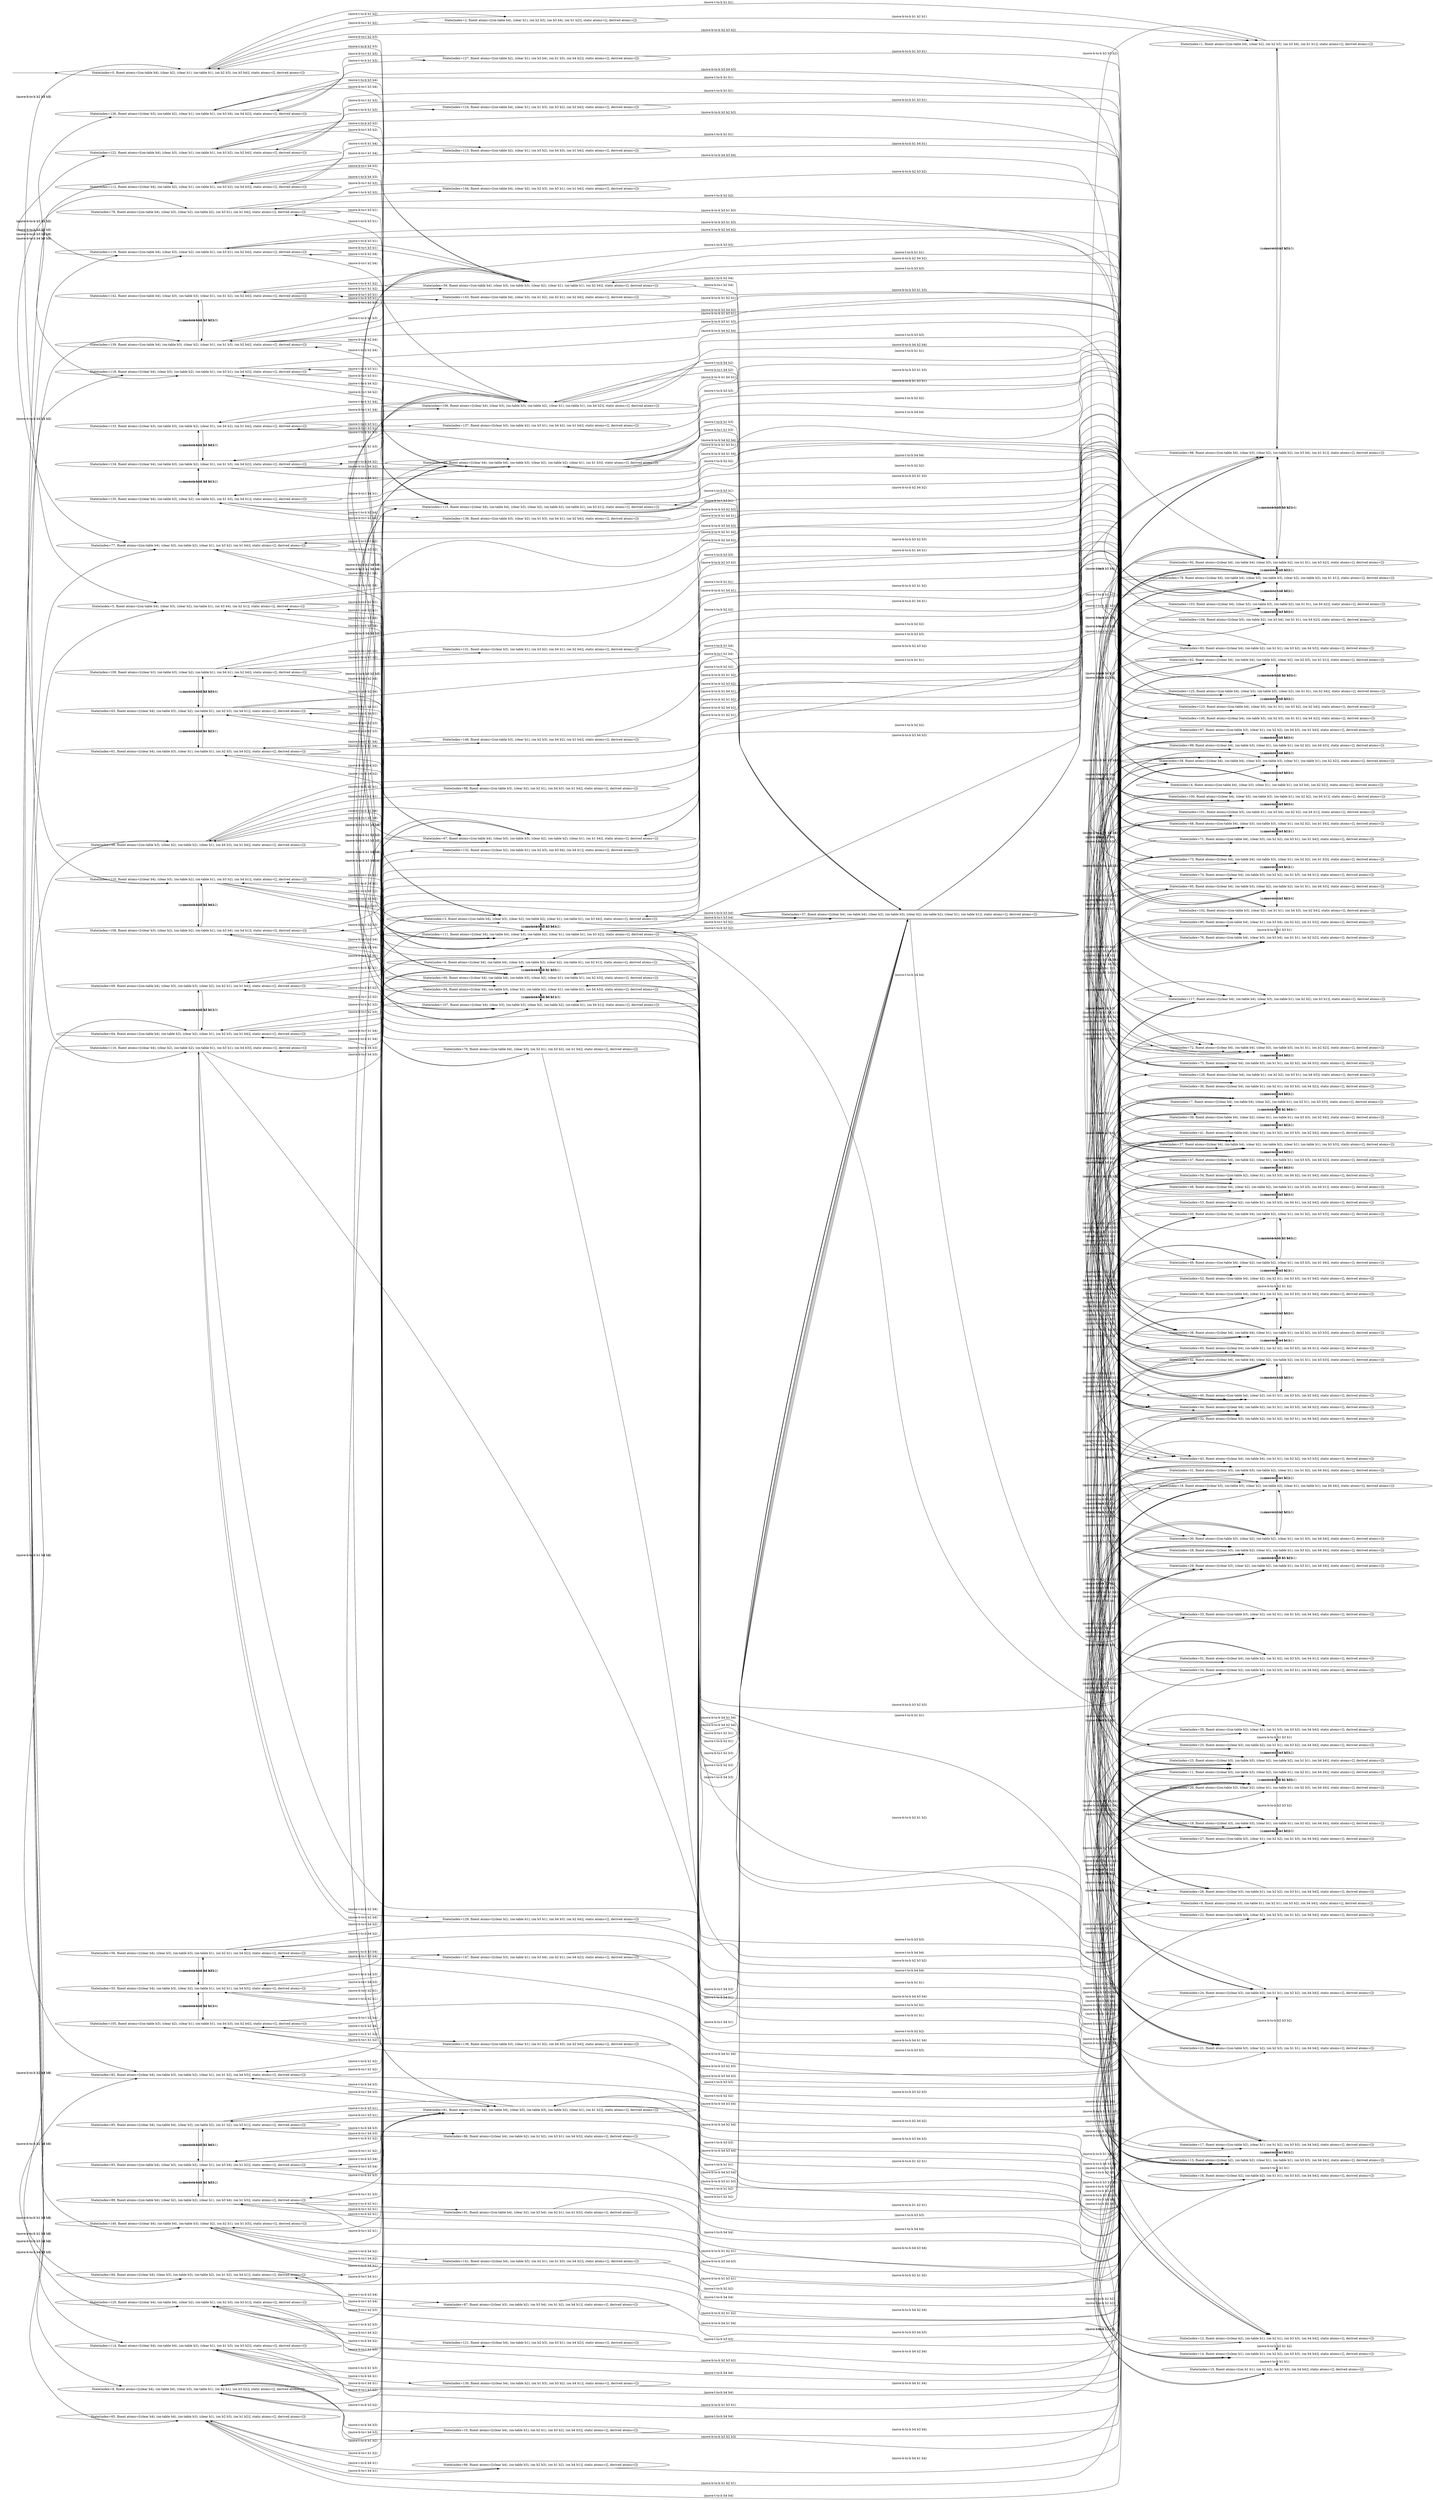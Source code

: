 digraph {
rankdir="LR"
s0[label="State(index=0, fluent atoms=[(on-table b4), (clear b2), (clear b1), (on-table b1), (on b2 b3), (on b3 b4)], static atoms=[], derived atoms=[])"]
s1[label="State(index=1, fluent atoms=[(on-table b4), (clear b2), (on b2 b3), (on b3 b4), (on b1 b1)], static atoms=[], derived atoms=[])"]
s2[label="State(index=2, fluent atoms=[(on-table b4), (clear b1), (on b2 b3), (on b3 b4), (on b1 b2)], static atoms=[], derived atoms=[])"]
s3[label="State(index=3, fluent atoms=[(on-table b4), (clear b3), (clear b2), (on-table b2), (clear b1), (on-table b1), (on b3 b4)], static atoms=[], derived atoms=[])"]
s4[label="State(index=4, fluent atoms=[(on-table b4), (clear b3), (clear b1), (on-table b1), (on b3 b4), (on b2 b2)], static atoms=[], derived atoms=[])"]
s5[label="State(index=5, fluent atoms=[(on-table b4), (clear b3), (clear b2), (on-table b1), (on b3 b4), (on b2 b1)], static atoms=[], derived atoms=[])"]
s6[label="State(index=6, fluent atoms=[(clear b4), (on-table b4), (clear b3), (on-table b3), (clear b2), (on-table b1), (on b2 b1)], static atoms=[], derived atoms=[])"]
s7[label="State(index=7, fluent atoms=[(clear b4), (on-table b4), (clear b2), (on-table b1), (on b2 b1), (on b3 b3)], static atoms=[], derived atoms=[])"]
s8[label="State(index=8, fluent atoms=[(clear b4), (on-table b4), (clear b3), (on-table b1), (on b2 b1), (on b3 b2)], static atoms=[], derived atoms=[])"]
s9[label="State(index=9, fluent atoms=[(clear b3), (on-table b1), (on b2 b1), (on b3 b2), (on b4 b4)], static atoms=[], derived atoms=[])"]
s10[label="State(index=10, fluent atoms=[(clear b4), (on-table b1), (on b2 b1), (on b3 b2), (on b4 b3)], static atoms=[], derived atoms=[])"]
s11[label="State(index=11, fluent atoms=[(clear b3), (on-table b3), (clear b2), (on-table b1), (on b2 b1), (on b4 b4)], static atoms=[], derived atoms=[])"]
s12[label="State(index=12, fluent atoms=[(clear b2), (on-table b1), (on b2 b1), (on b3 b3), (on b4 b4)], static atoms=[], derived atoms=[])"]
s13[label="State(index=13, fluent atoms=[(clear b2), (on-table b2), (clear b1), (on-table b1), (on b3 b3), (on b4 b4)], static atoms=[], derived atoms=[])"]
s14[label="State(index=14, fluent atoms=[(clear b1), (on-table b1), (on b2 b2), (on b3 b3), (on b4 b4)], static atoms=[], derived atoms=[])"]
s15[label="State(index=15, fluent atoms=[(on b1 b1), (on b2 b2), (on b3 b3), (on b4 b4)], static atoms=[], derived atoms=[])"]
s16[label="State(index=16, fluent atoms=[(clear b2), (on-table b2), (on b1 b1), (on b3 b3), (on b4 b4)], static atoms=[], derived atoms=[])"]
s17[label="State(index=17, fluent atoms=[(on-table b2), (clear b1), (on b1 b2), (on b3 b3), (on b4 b4)], static atoms=[], derived atoms=[])"]
s18[label="State(index=18, fluent atoms=[(clear b3), (on-table b3), (clear b2), (on-table b2), (clear b1), (on-table b1), (on b4 b4)], static atoms=[], derived atoms=[])"]
s19[label="State(index=19, fluent atoms=[(clear b3), (on-table b3), (clear b1), (on-table b1), (on b2 b2), (on b4 b4)], static atoms=[], derived atoms=[])"]
s20[label="State(index=20, fluent atoms=[(on-table b3), (clear b2), (clear b1), (on-table b1), (on b2 b3), (on b4 b4)], static atoms=[], derived atoms=[])"]
s21[label="State(index=21, fluent atoms=[(on-table b3), (clear b2), (on b2 b3), (on b1 b1), (on b4 b4)], static atoms=[], derived atoms=[])"]
s22[label="State(index=22, fluent atoms=[(on-table b3), (clear b1), (on b2 b3), (on b1 b2), (on b4 b4)], static atoms=[], derived atoms=[])"]
s23[label="State(index=23, fluent atoms=[(clear b3), (on-table b3), (clear b2), (on-table b2), (on b1 b1), (on b4 b4)], static atoms=[], derived atoms=[])"]
s24[label="State(index=24, fluent atoms=[(clear b3), (on-table b3), (on b1 b1), (on b2 b2), (on b4 b4)], static atoms=[], derived atoms=[])"]
s25[label="State(index=25, fluent atoms=[(clear b3), (on-table b2), (on b1 b1), (on b3 b2), (on b4 b4)], static atoms=[], derived atoms=[])"]
s26[label="State(index=26, fluent atoms=[(clear b3), (on-table b1), (on b2 b2), (on b3 b1), (on b4 b4)], static atoms=[], derived atoms=[])"]
s27[label="State(index=27, fluent atoms=[(on-table b3), (clear b1), (on b2 b2), (on b1 b3), (on b4 b4)], static atoms=[], derived atoms=[])"]
s28[label="State(index=28, fluent atoms=[(clear b3), (on-table b2), (clear b1), (on-table b1), (on b3 b2), (on b4 b4)], static atoms=[], derived atoms=[])"]
s29[label="State(index=29, fluent atoms=[(clear b3), (clear b2), (on-table b2), (on-table b1), (on b3 b1), (on b4 b4)], static atoms=[], derived atoms=[])"]
s30[label="State(index=30, fluent atoms=[(on-table b3), (clear b2), (on-table b2), (clear b1), (on b1 b3), (on b4 b4)], static atoms=[], derived atoms=[])"]
s31[label="State(index=31, fluent atoms=[(clear b3), (on-table b3), (on-table b2), (clear b1), (on b1 b2), (on b4 b4)], static atoms=[], derived atoms=[])"]
s32[label="State(index=32, fluent atoms=[(clear b3), (on-table b2), (on b1 b2), (on b3 b1), (on b4 b4)], static atoms=[], derived atoms=[])"]
s33[label="State(index=33, fluent atoms=[(on-table b3), (clear b2), (on b2 b1), (on b1 b3), (on b4 b4)], static atoms=[], derived atoms=[])"]
s34[label="State(index=34, fluent atoms=[(clear b2), (on-table b1), (on b2 b3), (on b3 b1), (on b4 b4)], static atoms=[], derived atoms=[])"]
s35[label="State(index=35, fluent atoms=[(on-table b2), (clear b1), (on b1 b3), (on b3 b2), (on b4 b4)], static atoms=[], derived atoms=[])"]
s36[label="State(index=36, fluent atoms=[(clear b4), (on-table b1), (on b2 b1), (on b3 b3), (on b4 b2)], static atoms=[], derived atoms=[])"]
s37[label="State(index=37, fluent atoms=[(clear b4), (on-table b4), (clear b2), (on-table b2), (clear b1), (on-table b1), (on b3 b3)], static atoms=[], derived atoms=[])"]
s38[label="State(index=38, fluent atoms=[(clear b4), (on-table b4), (clear b1), (on-table b1), (on b2 b2), (on b3 b3)], static atoms=[], derived atoms=[])"]
s39[label="State(index=39, fluent atoms=[(on-table b4), (clear b2), (clear b1), (on-table b1), (on b3 b3), (on b2 b4)], static atoms=[], derived atoms=[])"]
s40[label="State(index=40, fluent atoms=[(on-table b4), (clear b2), (on b1 b1), (on b3 b3), (on b2 b4)], static atoms=[], derived atoms=[])"]
s41[label="State(index=41, fluent atoms=[(on-table b4), (clear b1), (on b1 b2), (on b3 b3), (on b2 b4)], static atoms=[], derived atoms=[])"]
s42[label="State(index=42, fluent atoms=[(clear b4), (on-table b4), (clear b2), (on-table b2), (on b1 b1), (on b3 b3)], static atoms=[], derived atoms=[])"]
s43[label="State(index=43, fluent atoms=[(clear b4), (on-table b4), (on b1 b1), (on b2 b2), (on b3 b3)], static atoms=[], derived atoms=[])"]
s44[label="State(index=44, fluent atoms=[(clear b4), (on-table b2), (on b1 b1), (on b3 b3), (on b4 b2)], static atoms=[], derived atoms=[])"]
s45[label="State(index=45, fluent atoms=[(clear b4), (on-table b1), (on b2 b2), (on b3 b3), (on b4 b1)], static atoms=[], derived atoms=[])"]
s46[label="State(index=46, fluent atoms=[(on-table b4), (clear b1), (on b2 b2), (on b3 b3), (on b1 b4)], static atoms=[], derived atoms=[])"]
s47[label="State(index=47, fluent atoms=[(clear b4), (on-table b2), (clear b1), (on-table b1), (on b3 b3), (on b4 b2)], static atoms=[], derived atoms=[])"]
s48[label="State(index=48, fluent atoms=[(clear b4), (clear b2), (on-table b2), (on-table b1), (on b3 b3), (on b4 b1)], static atoms=[], derived atoms=[])"]
s49[label="State(index=49, fluent atoms=[(on-table b4), (clear b2), (on-table b2), (clear b1), (on b3 b3), (on b1 b4)], static atoms=[], derived atoms=[])"]
s50[label="State(index=50, fluent atoms=[(clear b4), (on-table b4), (on-table b2), (clear b1), (on b1 b2), (on b3 b3)], static atoms=[], derived atoms=[])"]
s51[label="State(index=51, fluent atoms=[(clear b4), (on-table b2), (on b1 b2), (on b3 b3), (on b4 b1)], static atoms=[], derived atoms=[])"]
s52[label="State(index=52, fluent atoms=[(on-table b4), (clear b2), (on b2 b1), (on b3 b3), (on b1 b4)], static atoms=[], derived atoms=[])"]
s53[label="State(index=53, fluent atoms=[(clear b2), (on-table b1), (on b3 b3), (on b4 b1), (on b2 b4)], static atoms=[], derived atoms=[])"]
s54[label="State(index=54, fluent atoms=[(on-table b2), (clear b1), (on b3 b3), (on b4 b2), (on b1 b4)], static atoms=[], derived atoms=[])"]
s55[label="State(index=55, fluent atoms=[(clear b4), (on-table b3), (clear b2), (on-table b1), (on b2 b1), (on b4 b3)], static atoms=[], derived atoms=[])"]
s56[label="State(index=56, fluent atoms=[(clear b4), (clear b3), (on-table b3), (on-table b1), (on b2 b1), (on b4 b2)], static atoms=[], derived atoms=[])"]
s57[peripheries=2,label="State(index=57, fluent atoms=[(clear b4), (on-table b4), (clear b3), (on-table b3), (clear b2), (on-table b2), (clear b1), (on-table b1)], static atoms=[], derived atoms=[])"]
s58[label="State(index=58, fluent atoms=[(clear b4), (on-table b4), (clear b3), (on-table b3), (clear b1), (on-table b1), (on b2 b2)], static atoms=[], derived atoms=[])"]
s59[label="State(index=59, fluent atoms=[(on-table b4), (clear b3), (on-table b3), (clear b2), (clear b1), (on-table b1), (on b2 b4)], static atoms=[], derived atoms=[])"]
s60[label="State(index=60, fluent atoms=[(clear b4), (on-table b4), (on-table b3), (clear b2), (clear b1), (on-table b1), (on b2 b3)], static atoms=[], derived atoms=[])"]
s61[label="State(index=61, fluent atoms=[(clear b4), (on-table b3), (clear b1), (on-table b1), (on b2 b3), (on b4 b2)], static atoms=[], derived atoms=[])"]
s62[label="State(index=62, fluent atoms=[(clear b4), (on-table b4), (on-table b3), (clear b2), (on b2 b3), (on b1 b1)], static atoms=[], derived atoms=[])"]
s63[label="State(index=63, fluent atoms=[(clear b4), (on-table b3), (clear b2), (on-table b1), (on b2 b3), (on b4 b1)], static atoms=[], derived atoms=[])"]
s64[label="State(index=64, fluent atoms=[(on-table b4), (on-table b3), (clear b2), (clear b1), (on b2 b3), (on b1 b4)], static atoms=[], derived atoms=[])"]
s65[label="State(index=65, fluent atoms=[(clear b4), (on-table b4), (on-table b3), (clear b1), (on b2 b3), (on b1 b2)], static atoms=[], derived atoms=[])"]
s66[label="State(index=66, fluent atoms=[(clear b4), (on-table b3), (on b2 b3), (on b1 b2), (on b4 b1)], static atoms=[], derived atoms=[])"]
s67[label="State(index=67, fluent atoms=[(on-table b4), (clear b3), (on-table b3), (clear b2), (on-table b2), (clear b1), (on b1 b4)], static atoms=[], derived atoms=[])"]
s68[label="State(index=68, fluent atoms=[(on-table b4), (clear b3), (on-table b3), (clear b1), (on b2 b2), (on b1 b4)], static atoms=[], derived atoms=[])"]
s69[label="State(index=69, fluent atoms=[(on-table b4), (clear b3), (on-table b3), (clear b2), (on b2 b1), (on b1 b4)], static atoms=[], derived atoms=[])"]
s70[label="State(index=70, fluent atoms=[(on-table b4), (clear b3), (on b2 b1), (on b3 b2), (on b1 b4)], static atoms=[], derived atoms=[])"]
s71[label="State(index=71, fluent atoms=[(on-table b4), (clear b3), (on b2 b2), (on b3 b1), (on b1 b4)], static atoms=[], derived atoms=[])"]
s72[label="State(index=72, fluent atoms=[(clear b4), (on-table b4), (clear b3), (on-table b3), (on b1 b1), (on b2 b2)], static atoms=[], derived atoms=[])"]
s73[label="State(index=73, fluent atoms=[(clear b4), (on-table b4), (on-table b3), (clear b1), (on b2 b2), (on b1 b3)], static atoms=[], derived atoms=[])"]
s74[label="State(index=74, fluent atoms=[(clear b4), (on-table b3), (on b2 b2), (on b1 b3), (on b4 b1)], static atoms=[], derived atoms=[])"]
s75[label="State(index=75, fluent atoms=[(clear b4), (on-table b3), (on b1 b1), (on b2 b2), (on b4 b3)], static atoms=[], derived atoms=[])"]
s76[label="State(index=76, fluent atoms=[(on-table b4), (clear b3), (on b3 b4), (on b1 b1), (on b2 b2)], static atoms=[], derived atoms=[])"]
s77[label="State(index=77, fluent atoms=[(on-table b4), (clear b3), (on-table b2), (clear b1), (on b3 b2), (on b1 b4)], static atoms=[], derived atoms=[])"]
s78[label="State(index=78, fluent atoms=[(on-table b4), (clear b3), (clear b2), (on-table b2), (on b3 b1), (on b1 b4)], static atoms=[], derived atoms=[])"]
s79[label="State(index=79, fluent atoms=[(clear b4), (on-table b4), (clear b3), (on-table b3), (clear b2), (on-table b2), (on b1 b1)], static atoms=[], derived atoms=[])"]
s80[label="State(index=80, fluent atoms=[(clear b4), (on-table b4), (on-table b3), (clear b2), (on-table b2), (clear b1), (on b1 b3)], static atoms=[], derived atoms=[])"]
s81[label="State(index=81, fluent atoms=[(clear b4), (on-table b4), (clear b3), (on-table b3), (on-table b2), (clear b1), (on b1 b2)], static atoms=[], derived atoms=[])"]
s82[label="State(index=82, fluent atoms=[(clear b4), (on-table b3), (on-table b2), (clear b1), (on b1 b2), (on b4 b3)], static atoms=[], derived atoms=[])"]
s83[label="State(index=83, fluent atoms=[(on-table b4), (clear b3), (on-table b2), (clear b1), (on b3 b4), (on b1 b2)], static atoms=[], derived atoms=[])"]
s84[label="State(index=84, fluent atoms=[(clear b4), (clear b3), (on-table b3), (on-table b2), (on b1 b2), (on b4 b1)], static atoms=[], derived atoms=[])"]
s85[label="State(index=85, fluent atoms=[(clear b4), (on-table b4), (clear b3), (on-table b2), (on b1 b2), (on b3 b1)], static atoms=[], derived atoms=[])"]
s86[label="State(index=86, fluent atoms=[(clear b4), (on-table b2), (on b1 b2), (on b3 b1), (on b4 b3)], static atoms=[], derived atoms=[])"]
s87[label="State(index=87, fluent atoms=[(clear b3), (on-table b2), (on b3 b4), (on b1 b2), (on b4 b1)], static atoms=[], derived atoms=[])"]
s88[label="State(index=88, fluent atoms=[(on-table b4), (clear b3), (clear b2), (on-table b2), (on b3 b4), (on b1 b1)], static atoms=[], derived atoms=[])"]
s89[label="State(index=89, fluent atoms=[(on-table b4), (clear b2), (on-table b2), (clear b1), (on b3 b4), (on b1 b3)], static atoms=[], derived atoms=[])"]
s90[label="State(index=90, fluent atoms=[(on-table b4), (clear b1), (on b3 b4), (on b2 b2), (on b1 b3)], static atoms=[], derived atoms=[])"]
s91[label="State(index=91, fluent atoms=[(on-table b4), (clear b2), (on b3 b4), (on b2 b1), (on b1 b3)], static atoms=[], derived atoms=[])"]
s92[label="State(index=92, fluent atoms=[(clear b4), (on-table b4), (clear b3), (on-table b2), (on b1 b1), (on b3 b2)], static atoms=[], derived atoms=[])"]
s93[label="State(index=93, fluent atoms=[(clear b4), (on-table b2), (on b1 b1), (on b3 b2), (on b4 b3)], static atoms=[], derived atoms=[])"]
s94[label="State(index=94, fluent atoms=[(clear b4), (on-table b3), (clear b2), (on-table b2), (clear b1), (on-table b1), (on b4 b3)], static atoms=[], derived atoms=[])"]
s95[label="State(index=95, fluent atoms=[(clear b4), (on-table b3), (clear b2), (on-table b2), (on b1 b1), (on b4 b3)], static atoms=[], derived atoms=[])"]
s96[label="State(index=96, fluent atoms=[(on-table b3), (clear b2), (on-table b2), (clear b1), (on b4 b3), (on b1 b4)], static atoms=[], derived atoms=[])"]
s97[label="State(index=97, fluent atoms=[(on-table b3), (clear b1), (on b2 b2), (on b4 b3), (on b1 b4)], static atoms=[], derived atoms=[])"]
s98[label="State(index=98, fluent atoms=[(on-table b3), (clear b2), (on b2 b1), (on b4 b3), (on b1 b4)], static atoms=[], derived atoms=[])"]
s99[label="State(index=99, fluent atoms=[(clear b4), (on-table b3), (clear b1), (on-table b1), (on b2 b2), (on b4 b3)], static atoms=[], derived atoms=[])"]
s100[label="State(index=100, fluent atoms=[(clear b4), (clear b3), (on-table b3), (on-table b1), (on b2 b2), (on b4 b1)], static atoms=[], derived atoms=[])"]
s101[label="State(index=101, fluent atoms=[(clear b3), (on-table b1), (on b3 b4), (on b2 b2), (on b4 b1)], static atoms=[], derived atoms=[])"]
s102[label="State(index=102, fluent atoms=[(on-table b3), (clear b2), (on b1 b1), (on b4 b3), (on b2 b4)], static atoms=[], derived atoms=[])"]
s103[label="State(index=103, fluent atoms=[(clear b4), (clear b3), (on-table b3), (on-table b2), (on b1 b1), (on b4 b2)], static atoms=[], derived atoms=[])"]
s104[label="State(index=104, fluent atoms=[(clear b3), (on-table b2), (on b3 b4), (on b1 b1), (on b4 b2)], static atoms=[], derived atoms=[])"]
s105[label="State(index=105, fluent atoms=[(on-table b3), (clear b2), (clear b1), (on-table b1), (on b4 b3), (on b2 b4)], static atoms=[], derived atoms=[])"]
s106[label="State(index=106, fluent atoms=[(clear b4), (clear b3), (on-table b3), (on-table b2), (clear b1), (on-table b1), (on b4 b2)], static atoms=[], derived atoms=[])"]
s107[label="State(index=107, fluent atoms=[(clear b4), (clear b3), (on-table b3), (clear b2), (on-table b2), (on-table b1), (on b4 b1)], static atoms=[], derived atoms=[])"]
s108[label="State(index=108, fluent atoms=[(clear b3), (clear b2), (on-table b2), (on-table b1), (on b3 b4), (on b4 b1)], static atoms=[], derived atoms=[])"]
s109[label="State(index=109, fluent atoms=[(clear b3), (on-table b3), (clear b2), (on-table b1), (on b4 b1), (on b2 b4)], static atoms=[], derived atoms=[])"]
s110[label="State(index=110, fluent atoms=[(clear b4), (clear b3), (on-table b2), (on-table b1), (on b3 b2), (on b4 b1)], static atoms=[], derived atoms=[])"]
s111[label="State(index=111, fluent atoms=[(clear b4), (on-table b4), (clear b3), (on-table b2), (clear b1), (on-table b1), (on b3 b2)], static atoms=[], derived atoms=[])"]
s112[label="State(index=112, fluent atoms=[(clear b4), (on-table b2), (clear b1), (on-table b1), (on b3 b2), (on b4 b3)], static atoms=[], derived atoms=[])"]
s113[label="State(index=113, fluent atoms=[(on-table b2), (clear b1), (on b3 b2), (on b4 b3), (on b1 b4)], static atoms=[], derived atoms=[])"]
s114[label="State(index=114, fluent atoms=[(clear b4), (on-table b4), (on-table b2), (clear b1), (on b1 b3), (on b3 b2)], static atoms=[], derived atoms=[])"]
s115[label="State(index=115, fluent atoms=[(clear b4), (on-table b4), (clear b3), (clear b2), (on-table b2), (on-table b1), (on b3 b1)], static atoms=[], derived atoms=[])"]
s116[label="State(index=116, fluent atoms=[(clear b4), (clear b2), (on-table b2), (on-table b1), (on b3 b1), (on b4 b3)], static atoms=[], derived atoms=[])"]
s117[label="State(index=117, fluent atoms=[(clear b4), (on-table b4), (clear b3), (on-table b1), (on b2 b2), (on b3 b1)], static atoms=[], derived atoms=[])"]
s118[label="State(index=118, fluent atoms=[(clear b4), (clear b3), (on-table b2), (on-table b1), (on b3 b1), (on b4 b2)], static atoms=[], derived atoms=[])"]
s119[label="State(index=119, fluent atoms=[(on-table b4), (clear b3), (clear b2), (on-table b1), (on b3 b1), (on b2 b4)], static atoms=[], derived atoms=[])"]
s120[label="State(index=120, fluent atoms=[(clear b4), (on-table b4), (clear b2), (on-table b1), (on b2 b3), (on b3 b1)], static atoms=[], derived atoms=[])"]
s121[label="State(index=121, fluent atoms=[(clear b4), (on-table b1), (on b2 b3), (on b3 b1), (on b4 b2)], static atoms=[], derived atoms=[])"]
s122[label="State(index=122, fluent atoms=[(on-table b4), (clear b3), (clear b1), (on-table b1), (on b3 b2), (on b2 b4)], static atoms=[], derived atoms=[])"]
s123[label="State(index=123, fluent atoms=[(on-table b4), (clear b3), (on b1 b1), (on b3 b2), (on b2 b4)], static atoms=[], derived atoms=[])"]
s124[label="State(index=124, fluent atoms=[(on-table b4), (clear b1), (on b1 b3), (on b3 b2), (on b2 b4)], static atoms=[], derived atoms=[])"]
s125[label="State(index=125, fluent atoms=[(on-table b4), (clear b3), (on-table b3), (clear b2), (on b1 b1), (on b2 b4)], static atoms=[], derived atoms=[])"]
s126[label="State(index=126, fluent atoms=[(clear b3), (on-table b2), (clear b1), (on-table b1), (on b3 b4), (on b4 b2)], static atoms=[], derived atoms=[])"]
s127[label="State(index=127, fluent atoms=[(on-table b2), (clear b1), (on b3 b4), (on b1 b3), (on b4 b2)], static atoms=[], derived atoms=[])"]
s128[label="State(index=128, fluent atoms=[(clear b4), (on-table b1), (on b2 b2), (on b3 b1), (on b4 b3)], static atoms=[], derived atoms=[])"]
s129[label="State(index=129, fluent atoms=[(clear b2), (on-table b1), (on b3 b1), (on b4 b3), (on b2 b4)], static atoms=[], derived atoms=[])"]
s130[label="State(index=130, fluent atoms=[(clear b4), (on-table b2), (on b1 b3), (on b3 b2), (on b4 b1)], static atoms=[], derived atoms=[])"]
s131[label="State(index=131, fluent atoms=[(clear b3), (on-table b1), (on b3 b2), (on b4 b1), (on b2 b4)], static atoms=[], derived atoms=[])"]
s132[label="State(index=132, fluent atoms=[(clear b2), (on-table b1), (on b2 b3), (on b3 b4), (on b4 b1)], static atoms=[], derived atoms=[])"]
s133[label="State(index=133, fluent atoms=[(clear b3), (on-table b3), (on-table b2), (clear b1), (on b4 b2), (on b1 b4)], static atoms=[], derived atoms=[])"]
s134[label="State(index=134, fluent atoms=[(clear b4), (on-table b3), (on-table b2), (clear b1), (on b1 b3), (on b4 b2)], static atoms=[], derived atoms=[])"]
s135[label="State(index=135, fluent atoms=[(clear b4), (on-table b3), (clear b2), (on-table b2), (on b1 b3), (on b4 b1)], static atoms=[], derived atoms=[])"]
s136[label="State(index=136, fluent atoms=[(on-table b3), (clear b2), (on b1 b3), (on b4 b1), (on b2 b4)], static atoms=[], derived atoms=[])"]
s137[label="State(index=137, fluent atoms=[(clear b3), (on-table b2), (on b3 b1), (on b4 b2), (on b1 b4)], static atoms=[], derived atoms=[])"]
s138[label="State(index=138, fluent atoms=[(on-table b3), (clear b1), (on b1 b2), (on b4 b3), (on b2 b4)], static atoms=[], derived atoms=[])"]
s139[label="State(index=139, fluent atoms=[(on-table b4), (on-table b3), (clear b2), (clear b1), (on b1 b3), (on b2 b4)], static atoms=[], derived atoms=[])"]
s140[label="State(index=140, fluent atoms=[(clear b4), (on-table b4), (on-table b3), (clear b2), (on b2 b1), (on b1 b3)], static atoms=[], derived atoms=[])"]
s141[label="State(index=141, fluent atoms=[(clear b4), (on-table b3), (on b2 b1), (on b1 b3), (on b4 b2)], static atoms=[], derived atoms=[])"]
s142[label="State(index=142, fluent atoms=[(on-table b4), (clear b3), (on-table b3), (clear b1), (on b1 b2), (on b2 b4)], static atoms=[], derived atoms=[])"]
s143[label="State(index=143, fluent atoms=[(on-table b4), (clear b3), (on b1 b2), (on b3 b1), (on b2 b4)], static atoms=[], derived atoms=[])"]
s144[label="State(index=144, fluent atoms=[(on-table b4), (clear b2), (on b2 b3), (on b3 b1), (on b1 b4)], static atoms=[], derived atoms=[])"]
s145[label="State(index=145, fluent atoms=[(clear b4), (on-table b3), (on b2 b3), (on b1 b1), (on b4 b2)], static atoms=[], derived atoms=[])"]
s146[label="State(index=146, fluent atoms=[(on-table b3), (clear b1), (on b2 b3), (on b4 b2), (on b1 b4)], static atoms=[], derived atoms=[])"]
s147[label="State(index=147, fluent atoms=[(clear b3), (on-table b1), (on b3 b4), (on b2 b1), (on b4 b2)], static atoms=[], derived atoms=[])"]
Dangling [ label = "", style = invis ]
{ rank = same; Dangling }
Dangling -> s0
{ rank = same; s1,s4,s7,s9,s11,s12,s13,s14,s15,s16,s17,s18,s19,s20,s21,s22,s23,s24,s25,s26,s27,s28,s29,s30,s31,s32,s33,s34,s35,s36,s37,s38,s39,s40,s41,s42,s43,s44,s45,s46,s47,s48,s49,s50,s51,s52,s53,s54,s58,s62,s68,s71,s72,s73,s74,s75,s76,s79,s88,s90,s92,s93,s95,s97,s99,s100,s101,s102,s103,s104,s117,s123,s125,s128,s145}
{ rank = same; s2,s10,s66,s70,s86,s87,s91,s98,s113,s121,s124,s127,s129,s130,s131,s132,s136,s137,s138,s141,s143,s144,s146,s147}
{ rank = same; s0,s5,s8,s55,s56,s61,s63,s64,s65,s69,s77,s78,s82,s83,s84,s85,s89,s96,s105,s108,s109,s110,s112,s114,s116,s118,s119,s120,s122,s126,s133,s134,s135,s139,s140,s142}
{ rank = same; s3,s6,s59,s60,s67,s80,s81,s94,s106,s107,s111,s115}
{ rank = same; s57}
s0->s1 [label="(move-t-to-b b1 b1)"]
s0->s2 [label="(move-t-to-b b1 b2)"]
s0->s3 [label="(move-b-to-t b2 b3)"]
s0->s4 [label="(move-b-to-b b2 b3 b2)"]
s0->s5 [label="(move-b-to-b b2 b3 b1)"]
s5->s6 [label="(move-b-to-t b3 b4)"]
s5->s7 [label="(move-b-to-b b3 b4 b3)"]
s5->s8 [label="(move-b-to-b b3 b4 b2)"]
s5->s3 [label="(move-b-to-t b2 b1)"]
s5->s4 [label="(move-b-to-b b2 b1 b2)"]
s5->s0 [label="(move-b-to-b b2 b1 b3)"]
s8->s9 [label="(move-t-to-b b4 b4)"]
s8->s10 [label="(move-t-to-b b4 b3)"]
s8->s6 [label="(move-b-to-t b3 b2)"]
s8->s7 [label="(move-b-to-b b3 b2 b3)"]
s8->s5 [label="(move-b-to-b b3 b2 b4)"]
s10->s8 [label="(move-b-to-t b4 b3)"]
s10->s9 [label="(move-b-to-b b4 b3 b4)"]
s9->s11 [label="(move-b-to-t b3 b2)"]
s9->s12 [label="(move-b-to-b b3 b2 b3)"]
s12->s13 [label="(move-b-to-t b2 b1)"]
s12->s14 [label="(move-b-to-b b2 b1 b2)"]
s14->s15 [label="(move-t-to-b b1 b1)"]
s13->s14 [label="(move-t-to-b b2 b2)"]
s13->s16 [label="(move-t-to-b b1 b1)"]
s13->s12 [label="(move-t-to-b b2 b1)"]
s13->s17 [label="(move-t-to-b b1 b2)"]
s17->s13 [label="(move-b-to-t b1 b2)"]
s17->s16 [label="(move-b-to-b b1 b2 b1)"]
s16->s15 [label="(move-t-to-b b2 b2)"]
s11->s12 [label="(move-t-to-b b3 b3)"]
s11->s9 [label="(move-t-to-b b3 b2)"]
s11->s18 [label="(move-b-to-t b2 b1)"]
s11->s19 [label="(move-b-to-b b2 b1 b2)"]
s11->s20 [label="(move-b-to-b b2 b1 b3)"]
s20->s21 [label="(move-t-to-b b1 b1)"]
s20->s22 [label="(move-t-to-b b1 b2)"]
s20->s18 [label="(move-b-to-t b2 b3)"]
s20->s19 [label="(move-b-to-b b2 b3 b2)"]
s20->s11 [label="(move-b-to-b b2 b3 b1)"]
s22->s20 [label="(move-b-to-t b1 b2)"]
s22->s21 [label="(move-b-to-b b1 b2 b1)"]
s21->s23 [label="(move-b-to-t b2 b3)"]
s21->s24 [label="(move-b-to-b b2 b3 b2)"]
s24->s15 [label="(move-t-to-b b3 b3)"]
s23->s16 [label="(move-t-to-b b3 b3)"]
s23->s24 [label="(move-t-to-b b2 b2)"]
s23->s25 [label="(move-t-to-b b3 b2)"]
s23->s21 [label="(move-t-to-b b2 b3)"]
s25->s23 [label="(move-b-to-t b3 b2)"]
s25->s16 [label="(move-b-to-b b3 b2 b3)"]
s19->s14 [label="(move-t-to-b b3 b3)"]
s19->s24 [label="(move-t-to-b b1 b1)"]
s19->s26 [label="(move-t-to-b b3 b1)"]
s19->s27 [label="(move-t-to-b b1 b3)"]
s27->s19 [label="(move-b-to-t b1 b3)"]
s27->s24 [label="(move-b-to-b b1 b3 b1)"]
s26->s19 [label="(move-b-to-t b3 b1)"]
s26->s14 [label="(move-b-to-b b3 b1 b3)"]
s18->s13 [label="(move-t-to-b b3 b3)"]
s18->s19 [label="(move-t-to-b b2 b2)"]
s18->s28 [label="(move-t-to-b b3 b2)"]
s18->s20 [label="(move-t-to-b b2 b3)"]
s18->s23 [label="(move-t-to-b b1 b1)"]
s18->s29 [label="(move-t-to-b b3 b1)"]
s18->s30 [label="(move-t-to-b b1 b3)"]
s18->s11 [label="(move-t-to-b b2 b1)"]
s18->s31 [label="(move-t-to-b b1 b2)"]
s31->s17 [label="(move-t-to-b b3 b3)"]
s31->s32 [label="(move-t-to-b b3 b1)"]
s31->s18 [label="(move-b-to-t b1 b2)"]
s31->s23 [label="(move-b-to-b b1 b2 b1)"]
s31->s30 [label="(move-b-to-b b1 b2 b3)"]
s32->s31 [label="(move-b-to-t b3 b1)"]
s32->s17 [label="(move-b-to-b b3 b1 b3)"]
s30->s27 [label="(move-t-to-b b2 b2)"]
s30->s33 [label="(move-t-to-b b2 b1)"]
s30->s18 [label="(move-b-to-t b1 b3)"]
s30->s23 [label="(move-b-to-b b1 b3 b1)"]
s30->s31 [label="(move-b-to-b b1 b3 b2)"]
s33->s30 [label="(move-b-to-t b2 b1)"]
s33->s27 [label="(move-b-to-b b2 b1 b2)"]
s29->s26 [label="(move-t-to-b b2 b2)"]
s29->s34 [label="(move-t-to-b b2 b3)"]
s29->s18 [label="(move-b-to-t b3 b1)"]
s29->s13 [label="(move-b-to-b b3 b1 b3)"]
s29->s28 [label="(move-b-to-b b3 b1 b2)"]
s34->s29 [label="(move-b-to-t b2 b3)"]
s34->s26 [label="(move-b-to-b b2 b3 b2)"]
s28->s25 [label="(move-t-to-b b1 b1)"]
s28->s35 [label="(move-t-to-b b1 b3)"]
s28->s18 [label="(move-b-to-t b3 b2)"]
s28->s13 [label="(move-b-to-b b3 b2 b3)"]
s28->s29 [label="(move-b-to-b b3 b2 b1)"]
s35->s28 [label="(move-b-to-t b1 b3)"]
s35->s25 [label="(move-b-to-b b1 b3 b1)"]
s7->s12 [label="(move-t-to-b b4 b4)"]
s7->s36 [label="(move-t-to-b b4 b2)"]
s7->s37 [label="(move-b-to-t b2 b1)"]
s7->s38 [label="(move-b-to-b b2 b1 b2)"]
s7->s39 [label="(move-b-to-b b2 b1 b4)"]
s39->s40 [label="(move-t-to-b b1 b1)"]
s39->s41 [label="(move-t-to-b b1 b2)"]
s39->s37 [label="(move-b-to-t b2 b4)"]
s39->s38 [label="(move-b-to-b b2 b4 b2)"]
s39->s7 [label="(move-b-to-b b2 b4 b1)"]
s41->s39 [label="(move-b-to-t b1 b2)"]
s41->s40 [label="(move-b-to-b b1 b2 b1)"]
s40->s42 [label="(move-b-to-t b2 b4)"]
s40->s43 [label="(move-b-to-b b2 b4 b2)"]
s43->s15 [label="(move-t-to-b b4 b4)"]
s42->s16 [label="(move-t-to-b b4 b4)"]
s42->s43 [label="(move-t-to-b b2 b2)"]
s42->s44 [label="(move-t-to-b b4 b2)"]
s42->s40 [label="(move-t-to-b b2 b4)"]
s44->s42 [label="(move-b-to-t b4 b2)"]
s44->s16 [label="(move-b-to-b b4 b2 b4)"]
s38->s14 [label="(move-t-to-b b4 b4)"]
s38->s43 [label="(move-t-to-b b1 b1)"]
s38->s45 [label="(move-t-to-b b4 b1)"]
s38->s46 [label="(move-t-to-b b1 b4)"]
s46->s38 [label="(move-b-to-t b1 b4)"]
s46->s43 [label="(move-b-to-b b1 b4 b1)"]
s45->s38 [label="(move-b-to-t b4 b1)"]
s45->s14 [label="(move-b-to-b b4 b1 b4)"]
s37->s13 [label="(move-t-to-b b4 b4)"]
s37->s38 [label="(move-t-to-b b2 b2)"]
s37->s47 [label="(move-t-to-b b4 b2)"]
s37->s39 [label="(move-t-to-b b2 b4)"]
s37->s42 [label="(move-t-to-b b1 b1)"]
s37->s48 [label="(move-t-to-b b4 b1)"]
s37->s49 [label="(move-t-to-b b1 b4)"]
s37->s7 [label="(move-t-to-b b2 b1)"]
s37->s50 [label="(move-t-to-b b1 b2)"]
s50->s17 [label="(move-t-to-b b4 b4)"]
s50->s51 [label="(move-t-to-b b4 b1)"]
s50->s37 [label="(move-b-to-t b1 b2)"]
s50->s42 [label="(move-b-to-b b1 b2 b1)"]
s50->s49 [label="(move-b-to-b b1 b2 b4)"]
s51->s50 [label="(move-b-to-t b4 b1)"]
s51->s17 [label="(move-b-to-b b4 b1 b4)"]
s49->s46 [label="(move-t-to-b b2 b2)"]
s49->s52 [label="(move-t-to-b b2 b1)"]
s49->s37 [label="(move-b-to-t b1 b4)"]
s49->s42 [label="(move-b-to-b b1 b4 b1)"]
s49->s50 [label="(move-b-to-b b1 b4 b2)"]
s52->s49 [label="(move-b-to-t b2 b1)"]
s52->s46 [label="(move-b-to-b b2 b1 b2)"]
s48->s45 [label="(move-t-to-b b2 b2)"]
s48->s53 [label="(move-t-to-b b2 b4)"]
s48->s37 [label="(move-b-to-t b4 b1)"]
s48->s13 [label="(move-b-to-b b4 b1 b4)"]
s48->s47 [label="(move-b-to-b b4 b1 b2)"]
s53->s48 [label="(move-b-to-t b2 b4)"]
s53->s45 [label="(move-b-to-b b2 b4 b2)"]
s47->s44 [label="(move-t-to-b b1 b1)"]
s47->s54 [label="(move-t-to-b b1 b4)"]
s47->s37 [label="(move-b-to-t b4 b2)"]
s47->s13 [label="(move-b-to-b b4 b2 b4)"]
s47->s48 [label="(move-b-to-b b4 b2 b1)"]
s54->s47 [label="(move-b-to-t b1 b4)"]
s54->s44 [label="(move-b-to-b b1 b4 b1)"]
s36->s7 [label="(move-b-to-t b4 b2)"]
s36->s12 [label="(move-b-to-b b4 b2 b4)"]
s6->s11 [label="(move-t-to-b b4 b4)"]
s6->s7 [label="(move-t-to-b b3 b3)"]
s6->s55 [label="(move-t-to-b b4 b3)"]
s6->s5 [label="(move-t-to-b b3 b4)"]
s6->s56 [label="(move-t-to-b b4 b2)"]
s6->s8 [label="(move-t-to-b b3 b2)"]
s6->s57 [label="(move-b-to-t b2 b1)"]
s6->s58 [label="(move-b-to-b b2 b1 b2)"]
s6->s59 [label="(move-b-to-b b2 b1 b4)"]
s6->s60 [label="(move-b-to-b b2 b1 b3)"]
s60->s20 [label="(move-t-to-b b4 b4)"]
s60->s61 [label="(move-t-to-b b4 b2)"]
s60->s62 [label="(move-t-to-b b1 b1)"]
s60->s63 [label="(move-t-to-b b4 b1)"]
s60->s64 [label="(move-t-to-b b1 b4)"]
s60->s65 [label="(move-t-to-b b1 b2)"]
s60->s57 [label="(move-b-to-t b2 b3)"]
s60->s58 [label="(move-b-to-b b2 b3 b2)"]
s60->s59 [label="(move-b-to-b b2 b3 b4)"]
s60->s6 [label="(move-b-to-b b2 b3 b1)"]
s65->s22 [label="(move-t-to-b b4 b4)"]
s65->s66 [label="(move-t-to-b b4 b1)"]
s65->s60 [label="(move-b-to-t b1 b2)"]
s65->s62 [label="(move-b-to-b b1 b2 b1)"]
s65->s64 [label="(move-b-to-b b1 b2 b4)"]
s66->s65 [label="(move-b-to-t b4 b1)"]
s66->s22 [label="(move-b-to-b b4 b1 b4)"]
s64->s67 [label="(move-b-to-t b2 b3)"]
s64->s68 [label="(move-b-to-b b2 b3 b2)"]
s64->s69 [label="(move-b-to-b b2 b3 b1)"]
s64->s60 [label="(move-b-to-t b1 b4)"]
s64->s62 [label="(move-b-to-b b1 b4 b1)"]
s64->s65 [label="(move-b-to-b b1 b4 b2)"]
s69->s52 [label="(move-t-to-b b3 b3)"]
s69->s70 [label="(move-t-to-b b3 b2)"]
s69->s67 [label="(move-b-to-t b2 b1)"]
s69->s68 [label="(move-b-to-b b2 b1 b2)"]
s69->s64 [label="(move-b-to-b b2 b1 b3)"]
s70->s69 [label="(move-b-to-t b3 b2)"]
s70->s52 [label="(move-b-to-b b3 b2 b3)"]
s68->s46 [label="(move-t-to-b b3 b3)"]
s68->s71 [label="(move-t-to-b b3 b1)"]
s68->s58 [label="(move-b-to-t b1 b4)"]
s68->s72 [label="(move-b-to-b b1 b4 b1)"]
s68->s73 [label="(move-b-to-b b1 b4 b3)"]
s73->s27 [label="(move-t-to-b b4 b4)"]
s73->s74 [label="(move-t-to-b b4 b1)"]
s73->s58 [label="(move-b-to-t b1 b3)"]
s73->s72 [label="(move-b-to-b b1 b3 b1)"]
s73->s68 [label="(move-b-to-b b1 b3 b4)"]
s74->s73 [label="(move-b-to-t b4 b1)"]
s74->s27 [label="(move-b-to-b b4 b1 b4)"]
s72->s24 [label="(move-t-to-b b4 b4)"]
s72->s43 [label="(move-t-to-b b3 b3)"]
s72->s75 [label="(move-t-to-b b4 b3)"]
s72->s76 [label="(move-t-to-b b3 b4)"]
s76->s72 [label="(move-b-to-t b3 b4)"]
s76->s43 [label="(move-b-to-b b3 b4 b3)"]
s75->s72 [label="(move-b-to-t b4 b3)"]
s75->s24 [label="(move-b-to-b b4 b3 b4)"]
s71->s68 [label="(move-b-to-t b3 b1)"]
s71->s46 [label="(move-b-to-b b3 b1 b3)"]
s67->s49 [label="(move-t-to-b b3 b3)"]
s67->s68 [label="(move-t-to-b b2 b2)"]
s67->s77 [label="(move-t-to-b b3 b2)"]
s67->s64 [label="(move-t-to-b b2 b3)"]
s67->s78 [label="(move-t-to-b b3 b1)"]
s67->s69 [label="(move-t-to-b b2 b1)"]
s67->s57 [label="(move-b-to-t b1 b4)"]
s67->s79 [label="(move-b-to-b b1 b4 b1)"]
s67->s80 [label="(move-b-to-b b1 b4 b3)"]
s67->s81 [label="(move-b-to-b b1 b4 b2)"]
s81->s31 [label="(move-t-to-b b4 b4)"]
s81->s50 [label="(move-t-to-b b3 b3)"]
s81->s82 [label="(move-t-to-b b4 b3)"]
s81->s83 [label="(move-t-to-b b3 b4)"]
s81->s84 [label="(move-t-to-b b4 b1)"]
s81->s85 [label="(move-t-to-b b3 b1)"]
s81->s57 [label="(move-b-to-t b1 b2)"]
s81->s79 [label="(move-b-to-b b1 b2 b1)"]
s81->s67 [label="(move-b-to-b b1 b2 b4)"]
s81->s80 [label="(move-b-to-b b1 b2 b3)"]
s85->s32 [label="(move-t-to-b b4 b4)"]
s85->s86 [label="(move-t-to-b b4 b3)"]
s85->s81 [label="(move-b-to-t b3 b1)"]
s85->s50 [label="(move-b-to-b b3 b1 b3)"]
s85->s83 [label="(move-b-to-b b3 b1 b4)"]
s86->s85 [label="(move-b-to-t b4 b3)"]
s86->s32 [label="(move-b-to-b b4 b3 b4)"]
s84->s51 [label="(move-t-to-b b3 b3)"]
s84->s87 [label="(move-t-to-b b3 b4)"]
s84->s81 [label="(move-b-to-t b4 b1)"]
s84->s31 [label="(move-b-to-b b4 b1 b4)"]
s84->s82 [label="(move-b-to-b b4 b1 b3)"]
s87->s84 [label="(move-b-to-t b3 b4)"]
s87->s51 [label="(move-b-to-b b3 b4 b3)"]
s83->s81 [label="(move-b-to-t b3 b4)"]
s83->s50 [label="(move-b-to-b b3 b4 b3)"]
s83->s85 [label="(move-b-to-b b3 b4 b1)"]
s83->s3 [label="(move-b-to-t b1 b2)"]
s83->s88 [label="(move-b-to-b b1 b2 b1)"]
s83->s89 [label="(move-b-to-b b1 b2 b3)"]
s89->s90 [label="(move-t-to-b b2 b2)"]
s89->s91 [label="(move-t-to-b b2 b1)"]
s89->s3 [label="(move-b-to-t b1 b3)"]
s89->s88 [label="(move-b-to-b b1 b3 b1)"]
s89->s83 [label="(move-b-to-b b1 b3 b2)"]
s91->s89 [label="(move-b-to-t b2 b1)"]
s91->s90 [label="(move-b-to-b b2 b1 b2)"]
s90->s4 [label="(move-b-to-t b1 b3)"]
s90->s76 [label="(move-b-to-b b1 b3 b1)"]
s88->s76 [label="(move-t-to-b b2 b2)"]
s88->s1 [label="(move-t-to-b b2 b3)"]
s88->s79 [label="(move-b-to-t b3 b4)"]
s88->s42 [label="(move-b-to-b b3 b4 b3)"]
s88->s92 [label="(move-b-to-b b3 b4 b2)"]
s92->s25 [label="(move-t-to-b b4 b4)"]
s92->s93 [label="(move-t-to-b b4 b3)"]
s92->s79 [label="(move-b-to-t b3 b2)"]
s92->s42 [label="(move-b-to-b b3 b2 b3)"]
s92->s88 [label="(move-b-to-b b3 b2 b4)"]
s93->s92 [label="(move-b-to-t b4 b3)"]
s93->s25 [label="(move-b-to-b b4 b3 b4)"]
s82->s81 [label="(move-b-to-t b4 b3)"]
s82->s31 [label="(move-b-to-b b4 b3 b4)"]
s82->s84 [label="(move-b-to-b b4 b3 b1)"]
s82->s94 [label="(move-b-to-t b1 b2)"]
s82->s95 [label="(move-b-to-b b1 b2 b1)"]
s82->s96 [label="(move-b-to-b b1 b2 b4)"]
s96->s97 [label="(move-t-to-b b2 b2)"]
s96->s98 [label="(move-t-to-b b2 b1)"]
s96->s94 [label="(move-b-to-t b1 b4)"]
s96->s95 [label="(move-b-to-b b1 b4 b1)"]
s96->s82 [label="(move-b-to-b b1 b4 b2)"]
s98->s96 [label="(move-b-to-t b2 b1)"]
s98->s97 [label="(move-b-to-b b2 b1 b2)"]
s97->s99 [label="(move-b-to-t b1 b4)"]
s97->s75 [label="(move-b-to-b b1 b4 b1)"]
s99->s75 [label="(move-t-to-b b1 b1)"]
s99->s97 [label="(move-t-to-b b1 b4)"]
s99->s58 [label="(move-b-to-t b4 b3)"]
s99->s19 [label="(move-b-to-b b4 b3 b4)"]
s99->s100 [label="(move-b-to-b b4 b3 b1)"]
s100->s45 [label="(move-t-to-b b3 b3)"]
s100->s101 [label="(move-t-to-b b3 b4)"]
s100->s58 [label="(move-b-to-t b4 b1)"]
s100->s19 [label="(move-b-to-b b4 b1 b4)"]
s100->s99 [label="(move-b-to-b b4 b1 b3)"]
s101->s100 [label="(move-b-to-t b3 b4)"]
s101->s45 [label="(move-b-to-b b3 b4 b3)"]
s95->s75 [label="(move-t-to-b b2 b2)"]
s95->s102 [label="(move-t-to-b b2 b4)"]
s95->s79 [label="(move-b-to-t b4 b3)"]
s95->s23 [label="(move-b-to-b b4 b3 b4)"]
s95->s103 [label="(move-b-to-b b4 b3 b2)"]
s103->s44 [label="(move-t-to-b b3 b3)"]
s103->s104 [label="(move-t-to-b b3 b4)"]
s103->s79 [label="(move-b-to-t b4 b2)"]
s103->s23 [label="(move-b-to-b b4 b2 b4)"]
s103->s95 [label="(move-b-to-b b4 b2 b3)"]
s104->s103 [label="(move-b-to-t b3 b4)"]
s104->s44 [label="(move-b-to-b b3 b4 b3)"]
s102->s95 [label="(move-b-to-t b2 b4)"]
s102->s75 [label="(move-b-to-b b2 b4 b2)"]
s94->s99 [label="(move-t-to-b b2 b2)"]
s94->s105 [label="(move-t-to-b b2 b4)"]
s94->s95 [label="(move-t-to-b b1 b1)"]
s94->s96 [label="(move-t-to-b b1 b4)"]
s94->s55 [label="(move-t-to-b b2 b1)"]
s94->s82 [label="(move-t-to-b b1 b2)"]
s94->s57 [label="(move-b-to-t b4 b3)"]
s94->s18 [label="(move-b-to-b b4 b3 b4)"]
s94->s106 [label="(move-b-to-b b4 b3 b2)"]
s94->s107 [label="(move-b-to-b b4 b3 b1)"]
s107->s48 [label="(move-t-to-b b3 b3)"]
s107->s108 [label="(move-t-to-b b3 b4)"]
s107->s100 [label="(move-t-to-b b2 b2)"]
s107->s109 [label="(move-t-to-b b2 b4)"]
s107->s110 [label="(move-t-to-b b3 b2)"]
s107->s63 [label="(move-t-to-b b2 b3)"]
s107->s57 [label="(move-b-to-t b4 b1)"]
s107->s18 [label="(move-b-to-b b4 b1 b4)"]
s107->s94 [label="(move-b-to-b b4 b1 b3)"]
s107->s106 [label="(move-b-to-b b4 b1 b2)"]
s110->s111 [label="(move-b-to-t b4 b1)"]
s110->s28 [label="(move-b-to-b b4 b1 b4)"]
s110->s112 [label="(move-b-to-b b4 b1 b3)"]
s110->s107 [label="(move-b-to-t b3 b2)"]
s110->s48 [label="(move-b-to-b b3 b2 b3)"]
s110->s108 [label="(move-b-to-b b3 b2 b4)"]
s112->s93 [label="(move-t-to-b b1 b1)"]
s112->s113 [label="(move-t-to-b b1 b4)"]
s112->s111 [label="(move-b-to-t b4 b3)"]
s112->s28 [label="(move-b-to-b b4 b3 b4)"]
s112->s110 [label="(move-b-to-b b4 b3 b1)"]
s113->s112 [label="(move-b-to-t b1 b4)"]
s113->s93 [label="(move-b-to-b b1 b4 b1)"]
s111->s28 [label="(move-t-to-b b4 b4)"]
s111->s112 [label="(move-t-to-b b4 b3)"]
s111->s92 [label="(move-t-to-b b1 b1)"]
s111->s110 [label="(move-t-to-b b4 b1)"]
s111->s77 [label="(move-t-to-b b1 b4)"]
s111->s114 [label="(move-t-to-b b1 b3)"]
s111->s57 [label="(move-b-to-t b3 b2)"]
s111->s37 [label="(move-b-to-b b3 b2 b3)"]
s111->s3 [label="(move-b-to-b b3 b2 b4)"]
s111->s115 [label="(move-b-to-b b3 b2 b1)"]
s115->s29 [label="(move-t-to-b b4 b4)"]
s115->s116 [label="(move-t-to-b b4 b3)"]
s115->s117 [label="(move-t-to-b b2 b2)"]
s115->s118 [label="(move-t-to-b b4 b2)"]
s115->s119 [label="(move-t-to-b b2 b4)"]
s115->s120 [label="(move-t-to-b b2 b3)"]
s115->s57 [label="(move-b-to-t b3 b1)"]
s115->s37 [label="(move-b-to-b b3 b1 b3)"]
s115->s3 [label="(move-b-to-b b3 b1 b4)"]
s115->s111 [label="(move-b-to-b b3 b1 b2)"]
s120->s34 [label="(move-t-to-b b4 b4)"]
s120->s121 [label="(move-t-to-b b4 b2)"]
s120->s115 [label="(move-b-to-t b2 b3)"]
s120->s117 [label="(move-b-to-b b2 b3 b2)"]
s120->s119 [label="(move-b-to-b b2 b3 b4)"]
s121->s120 [label="(move-b-to-t b4 b2)"]
s121->s34 [label="(move-b-to-b b4 b2 b4)"]
s119->s59 [label="(move-b-to-t b3 b1)"]
s119->s39 [label="(move-b-to-b b3 b1 b3)"]
s119->s122 [label="(move-b-to-b b3 b1 b2)"]
s119->s115 [label="(move-b-to-t b2 b4)"]
s119->s117 [label="(move-b-to-b b2 b4 b2)"]
s119->s120 [label="(move-b-to-b b2 b4 b3)"]
s122->s123 [label="(move-t-to-b b1 b1)"]
s122->s124 [label="(move-t-to-b b1 b3)"]
s122->s59 [label="(move-b-to-t b3 b2)"]
s122->s39 [label="(move-b-to-b b3 b2 b3)"]
s122->s119 [label="(move-b-to-b b3 b2 b1)"]
s124->s122 [label="(move-b-to-t b1 b3)"]
s124->s123 [label="(move-b-to-b b1 b3 b1)"]
s123->s125 [label="(move-b-to-t b3 b2)"]
s123->s40 [label="(move-b-to-b b3 b2 b3)"]
s125->s40 [label="(move-t-to-b b3 b3)"]
s125->s123 [label="(move-t-to-b b3 b2)"]
s125->s79 [label="(move-b-to-t b2 b4)"]
s125->s72 [label="(move-b-to-b b2 b4 b2)"]
s125->s62 [label="(move-b-to-b b2 b4 b3)"]
s118->s115 [label="(move-b-to-t b4 b2)"]
s118->s29 [label="(move-b-to-b b4 b2 b4)"]
s118->s116 [label="(move-b-to-b b4 b2 b3)"]
s118->s106 [label="(move-b-to-t b3 b1)"]
s118->s47 [label="(move-b-to-b b3 b1 b3)"]
s118->s126 [label="(move-b-to-b b3 b1 b4)"]
s126->s104 [label="(move-t-to-b b1 b1)"]
s126->s127 [label="(move-t-to-b b1 b3)"]
s126->s106 [label="(move-b-to-t b3 b4)"]
s126->s47 [label="(move-b-to-b b3 b4 b3)"]
s126->s118 [label="(move-b-to-b b3 b4 b1)"]
s127->s126 [label="(move-b-to-t b1 b3)"]
s127->s104 [label="(move-b-to-b b1 b3 b1)"]
s117->s26 [label="(move-t-to-b b4 b4)"]
s117->s128 [label="(move-t-to-b b4 b3)"]
s117->s58 [label="(move-b-to-t b3 b1)"]
s117->s38 [label="(move-b-to-b b3 b1 b3)"]
s117->s4 [label="(move-b-to-b b3 b1 b4)"]
s128->s117 [label="(move-b-to-t b4 b3)"]
s128->s26 [label="(move-b-to-b b4 b3 b4)"]
s116->s128 [label="(move-t-to-b b2 b2)"]
s116->s129 [label="(move-t-to-b b2 b4)"]
s116->s115 [label="(move-b-to-t b4 b3)"]
s116->s29 [label="(move-b-to-b b4 b3 b4)"]
s116->s118 [label="(move-b-to-b b4 b3 b2)"]
s129->s116 [label="(move-b-to-t b2 b4)"]
s129->s128 [label="(move-b-to-b b2 b4 b2)"]
s114->s35 [label="(move-t-to-b b4 b4)"]
s114->s130 [label="(move-t-to-b b4 b1)"]
s114->s111 [label="(move-b-to-t b1 b3)"]
s114->s92 [label="(move-b-to-b b1 b3 b1)"]
s114->s77 [label="(move-b-to-b b1 b3 b4)"]
s130->s114 [label="(move-b-to-t b4 b1)"]
s130->s35 [label="(move-b-to-b b4 b1 b4)"]
s109->s53 [label="(move-t-to-b b3 b3)"]
s109->s131 [label="(move-t-to-b b3 b2)"]
s109->s107 [label="(move-b-to-t b2 b4)"]
s109->s100 [label="(move-b-to-b b2 b4 b2)"]
s109->s63 [label="(move-b-to-b b2 b4 b3)"]
s131->s109 [label="(move-b-to-t b3 b2)"]
s131->s53 [label="(move-b-to-b b3 b2 b3)"]
s108->s101 [label="(move-t-to-b b2 b2)"]
s108->s132 [label="(move-t-to-b b2 b3)"]
s108->s107 [label="(move-b-to-t b3 b4)"]
s108->s48 [label="(move-b-to-b b3 b4 b3)"]
s108->s110 [label="(move-b-to-b b3 b4 b2)"]
s132->s108 [label="(move-b-to-t b2 b3)"]
s132->s101 [label="(move-b-to-b b2 b3 b2)"]
s106->s47 [label="(move-t-to-b b3 b3)"]
s106->s126 [label="(move-t-to-b b3 b4)"]
s106->s103 [label="(move-t-to-b b1 b1)"]
s106->s133 [label="(move-t-to-b b1 b4)"]
s106->s118 [label="(move-t-to-b b3 b1)"]
s106->s134 [label="(move-t-to-b b1 b3)"]
s106->s57 [label="(move-b-to-t b4 b2)"]
s106->s18 [label="(move-b-to-b b4 b2 b4)"]
s106->s94 [label="(move-b-to-b b4 b2 b3)"]
s106->s107 [label="(move-b-to-b b4 b2 b1)"]
s134->s80 [label="(move-b-to-t b4 b2)"]
s134->s30 [label="(move-b-to-b b4 b2 b4)"]
s134->s135 [label="(move-b-to-b b4 b2 b1)"]
s134->s106 [label="(move-b-to-t b1 b3)"]
s134->s103 [label="(move-b-to-b b1 b3 b1)"]
s134->s133 [label="(move-b-to-b b1 b3 b4)"]
s135->s74 [label="(move-t-to-b b2 b2)"]
s135->s136 [label="(move-t-to-b b2 b4)"]
s135->s80 [label="(move-b-to-t b4 b1)"]
s135->s30 [label="(move-b-to-b b4 b1 b4)"]
s135->s134 [label="(move-b-to-b b4 b1 b2)"]
s136->s135 [label="(move-b-to-t b2 b4)"]
s136->s74 [label="(move-b-to-b b2 b4 b2)"]
s133->s54 [label="(move-t-to-b b3 b3)"]
s133->s137 [label="(move-t-to-b b3 b1)"]
s133->s106 [label="(move-b-to-t b1 b4)"]
s133->s103 [label="(move-b-to-b b1 b4 b1)"]
s133->s134 [label="(move-b-to-b b1 b4 b3)"]
s137->s133 [label="(move-b-to-t b3 b1)"]
s137->s54 [label="(move-b-to-b b3 b1 b3)"]
s105->s102 [label="(move-t-to-b b1 b1)"]
s105->s138 [label="(move-t-to-b b1 b2)"]
s105->s94 [label="(move-b-to-t b2 b4)"]
s105->s99 [label="(move-b-to-b b2 b4 b2)"]
s105->s55 [label="(move-b-to-b b2 b4 b1)"]
s138->s105 [label="(move-b-to-t b1 b2)"]
s138->s102 [label="(move-b-to-b b1 b2 b1)"]
s80->s30 [label="(move-t-to-b b4 b4)"]
s80->s73 [label="(move-t-to-b b2 b2)"]
s80->s134 [label="(move-t-to-b b4 b2)"]
s80->s139 [label="(move-t-to-b b2 b4)"]
s80->s135 [label="(move-t-to-b b4 b1)"]
s80->s140 [label="(move-t-to-b b2 b1)"]
s80->s57 [label="(move-b-to-t b1 b3)"]
s80->s79 [label="(move-b-to-b b1 b3 b1)"]
s80->s67 [label="(move-b-to-b b1 b3 b4)"]
s80->s81 [label="(move-b-to-b b1 b3 b2)"]
s140->s33 [label="(move-t-to-b b4 b4)"]
s140->s141 [label="(move-t-to-b b4 b2)"]
s140->s80 [label="(move-b-to-t b2 b1)"]
s140->s73 [label="(move-b-to-b b2 b1 b2)"]
s140->s139 [label="(move-b-to-b b2 b1 b4)"]
s141->s140 [label="(move-b-to-t b4 b2)"]
s141->s33 [label="(move-b-to-b b4 b2 b4)"]
s139->s80 [label="(move-b-to-t b2 b4)"]
s139->s73 [label="(move-b-to-b b2 b4 b2)"]
s139->s140 [label="(move-b-to-b b2 b4 b1)"]
s139->s59 [label="(move-b-to-t b1 b3)"]
s139->s125 [label="(move-b-to-b b1 b3 b1)"]
s139->s142 [label="(move-b-to-b b1 b3 b2)"]
s142->s41 [label="(move-t-to-b b3 b3)"]
s142->s143 [label="(move-t-to-b b3 b1)"]
s142->s59 [label="(move-b-to-t b1 b2)"]
s142->s125 [label="(move-b-to-b b1 b2 b1)"]
s142->s139 [label="(move-b-to-b b1 b2 b3)"]
s143->s142 [label="(move-b-to-t b3 b1)"]
s143->s41 [label="(move-b-to-b b3 b1 b3)"]
s79->s23 [label="(move-t-to-b b4 b4)"]
s79->s42 [label="(move-t-to-b b3 b3)"]
s79->s95 [label="(move-t-to-b b4 b3)"]
s79->s88 [label="(move-t-to-b b3 b4)"]
s79->s72 [label="(move-t-to-b b2 b2)"]
s79->s103 [label="(move-t-to-b b4 b2)"]
s79->s125 [label="(move-t-to-b b2 b4)"]
s79->s92 [label="(move-t-to-b b3 b2)"]
s79->s62 [label="(move-t-to-b b2 b3)"]
s78->s71 [label="(move-t-to-b b2 b2)"]
s78->s144 [label="(move-t-to-b b2 b3)"]
s78->s67 [label="(move-b-to-t b3 b1)"]
s78->s49 [label="(move-b-to-b b3 b1 b3)"]
s78->s77 [label="(move-b-to-b b3 b1 b2)"]
s144->s78 [label="(move-b-to-t b2 b3)"]
s144->s71 [label="(move-b-to-b b2 b3 b2)"]
s77->s67 [label="(move-b-to-t b3 b2)"]
s77->s49 [label="(move-b-to-b b3 b2 b3)"]
s77->s78 [label="(move-b-to-b b3 b2 b1)"]
s77->s111 [label="(move-b-to-t b1 b4)"]
s77->s92 [label="(move-b-to-b b1 b4 b1)"]
s77->s114 [label="(move-b-to-b b1 b4 b3)"]
s63->s60 [label="(move-b-to-t b4 b1)"]
s63->s20 [label="(move-b-to-b b4 b1 b4)"]
s63->s61 [label="(move-b-to-b b4 b1 b2)"]
s63->s107 [label="(move-b-to-t b2 b3)"]
s63->s100 [label="(move-b-to-b b2 b3 b2)"]
s63->s109 [label="(move-b-to-b b2 b3 b4)"]
s62->s21 [label="(move-t-to-b b4 b4)"]
s62->s145 [label="(move-t-to-b b4 b2)"]
s62->s79 [label="(move-b-to-t b2 b3)"]
s62->s72 [label="(move-b-to-b b2 b3 b2)"]
s62->s125 [label="(move-b-to-b b2 b3 b4)"]
s145->s62 [label="(move-b-to-t b4 b2)"]
s145->s21 [label="(move-b-to-b b4 b2 b4)"]
s61->s145 [label="(move-t-to-b b1 b1)"]
s61->s146 [label="(move-t-to-b b1 b4)"]
s61->s60 [label="(move-b-to-t b4 b2)"]
s61->s20 [label="(move-b-to-b b4 b2 b4)"]
s61->s63 [label="(move-b-to-b b4 b2 b1)"]
s146->s61 [label="(move-b-to-t b1 b4)"]
s146->s145 [label="(move-b-to-b b1 b4 b1)"]
s59->s39 [label="(move-t-to-b b3 b3)"]
s59->s122 [label="(move-t-to-b b3 b2)"]
s59->s125 [label="(move-t-to-b b1 b1)"]
s59->s119 [label="(move-t-to-b b3 b1)"]
s59->s139 [label="(move-t-to-b b1 b3)"]
s59->s142 [label="(move-t-to-b b1 b2)"]
s59->s57 [label="(move-b-to-t b2 b4)"]
s59->s58 [label="(move-b-to-b b2 b4 b2)"]
s59->s60 [label="(move-b-to-b b2 b4 b3)"]
s59->s6 [label="(move-b-to-b b2 b4 b1)"]
s58->s19 [label="(move-t-to-b b4 b4)"]
s58->s38 [label="(move-t-to-b b3 b3)"]
s58->s99 [label="(move-t-to-b b4 b3)"]
s58->s4 [label="(move-t-to-b b3 b4)"]
s58->s72 [label="(move-t-to-b b1 b1)"]
s58->s100 [label="(move-t-to-b b4 b1)"]
s58->s68 [label="(move-t-to-b b1 b4)"]
s58->s117 [label="(move-t-to-b b3 b1)"]
s58->s73 [label="(move-t-to-b b1 b3)"]
s57->s18 [label="(move-t-to-b b4 b4)"]
s57->s37 [label="(move-t-to-b b3 b3)"]
s57->s94 [label="(move-t-to-b b4 b3)"]
s57->s3 [label="(move-t-to-b b3 b4)"]
s57->s58 [label="(move-t-to-b b2 b2)"]
s57->s106 [label="(move-t-to-b b4 b2)"]
s57->s59 [label="(move-t-to-b b2 b4)"]
s57->s111 [label="(move-t-to-b b3 b2)"]
s57->s60 [label="(move-t-to-b b2 b3)"]
s57->s79 [label="(move-t-to-b b1 b1)"]
s57->s107 [label="(move-t-to-b b4 b1)"]
s57->s67 [label="(move-t-to-b b1 b4)"]
s57->s115 [label="(move-t-to-b b3 b1)"]
s57->s80 [label="(move-t-to-b b1 b3)"]
s57->s6 [label="(move-t-to-b b2 b1)"]
s57->s81 [label="(move-t-to-b b1 b2)"]
s56->s36 [label="(move-t-to-b b3 b3)"]
s56->s147 [label="(move-t-to-b b3 b4)"]
s56->s6 [label="(move-b-to-t b4 b2)"]
s56->s11 [label="(move-b-to-b b4 b2 b4)"]
s56->s55 [label="(move-b-to-b b4 b2 b3)"]
s147->s56 [label="(move-b-to-t b3 b4)"]
s147->s36 [label="(move-b-to-b b3 b4 b3)"]
s55->s6 [label="(move-b-to-t b4 b3)"]
s55->s11 [label="(move-b-to-b b4 b3 b4)"]
s55->s56 [label="(move-b-to-b b4 b3 b2)"]
s55->s94 [label="(move-b-to-t b2 b1)"]
s55->s99 [label="(move-b-to-b b2 b1 b2)"]
s55->s105 [label="(move-b-to-b b2 b1 b4)"]
s4->s76 [label="(move-t-to-b b1 b1)"]
s4->s90 [label="(move-t-to-b b1 b3)"]
s4->s58 [label="(move-b-to-t b3 b4)"]
s4->s38 [label="(move-b-to-b b3 b4 b3)"]
s4->s117 [label="(move-b-to-b b3 b4 b1)"]
s3->s4 [label="(move-t-to-b b2 b2)"]
s3->s0 [label="(move-t-to-b b2 b3)"]
s3->s88 [label="(move-t-to-b b1 b1)"]
s3->s89 [label="(move-t-to-b b1 b3)"]
s3->s5 [label="(move-t-to-b b2 b1)"]
s3->s83 [label="(move-t-to-b b1 b2)"]
s3->s57 [label="(move-b-to-t b3 b4)"]
s3->s37 [label="(move-b-to-b b3 b4 b3)"]
s3->s111 [label="(move-b-to-b b3 b4 b2)"]
s3->s115 [label="(move-b-to-b b3 b4 b1)"]
s2->s0 [label="(move-b-to-t b1 b2)"]
s2->s1 [label="(move-b-to-b b1 b2 b1)"]
s1->s88 [label="(move-b-to-t b2 b3)"]
s1->s76 [label="(move-b-to-b b2 b3 b2)"]
}
